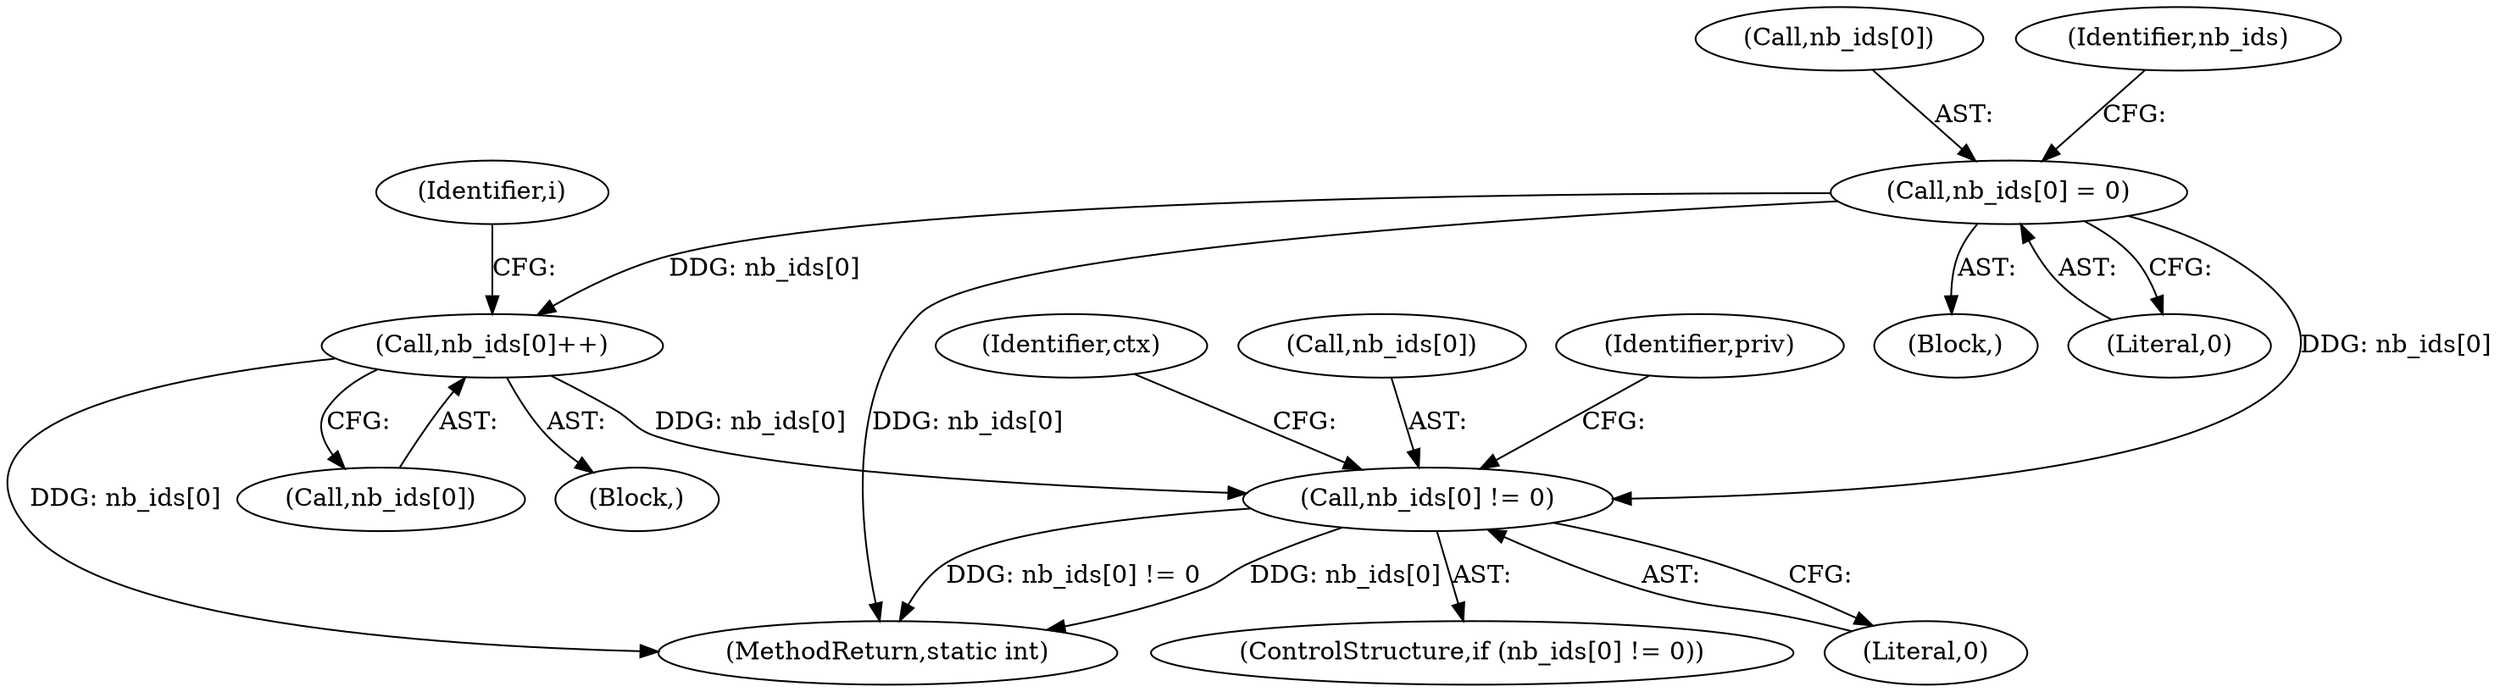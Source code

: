 digraph "1_Chrome_ac149a8d4371c0e01e0934fdd57b09e86f96b5b9_20@array" {
"1000451" [label="(Call,nb_ids[0] = 0)"];
"1000497" [label="(Call,nb_ids[0]++)"];
"1000509" [label="(Call,nb_ids[0] != 0)"];
"1000450" [label="(Block,)"];
"1000473" [label="(Identifier,i)"];
"1000516" [label="(Identifier,ctx)"];
"1000455" [label="(Literal,0)"];
"1000498" [label="(Call,nb_ids[0])"];
"1000513" [label="(Literal,0)"];
"1000510" [label="(Call,nb_ids[0])"];
"1000525" [label="(Identifier,priv)"];
"1000452" [label="(Call,nb_ids[0])"];
"1000458" [label="(Identifier,nb_ids)"];
"1000451" [label="(Call,nb_ids[0] = 0)"];
"1000509" [label="(Call,nb_ids[0] != 0)"];
"1000496" [label="(Block,)"];
"1000497" [label="(Call,nb_ids[0]++)"];
"1000737" [label="(MethodReturn,static int)"];
"1000508" [label="(ControlStructure,if (nb_ids[0] != 0))"];
"1000451" -> "1000450"  [label="AST: "];
"1000451" -> "1000455"  [label="CFG: "];
"1000452" -> "1000451"  [label="AST: "];
"1000455" -> "1000451"  [label="AST: "];
"1000458" -> "1000451"  [label="CFG: "];
"1000451" -> "1000737"  [label="DDG: nb_ids[0]"];
"1000451" -> "1000497"  [label="DDG: nb_ids[0]"];
"1000451" -> "1000509"  [label="DDG: nb_ids[0]"];
"1000497" -> "1000496"  [label="AST: "];
"1000497" -> "1000498"  [label="CFG: "];
"1000498" -> "1000497"  [label="AST: "];
"1000473" -> "1000497"  [label="CFG: "];
"1000497" -> "1000737"  [label="DDG: nb_ids[0]"];
"1000497" -> "1000509"  [label="DDG: nb_ids[0]"];
"1000509" -> "1000508"  [label="AST: "];
"1000509" -> "1000513"  [label="CFG: "];
"1000510" -> "1000509"  [label="AST: "];
"1000513" -> "1000509"  [label="AST: "];
"1000516" -> "1000509"  [label="CFG: "];
"1000525" -> "1000509"  [label="CFG: "];
"1000509" -> "1000737"  [label="DDG: nb_ids[0] != 0"];
"1000509" -> "1000737"  [label="DDG: nb_ids[0]"];
}
